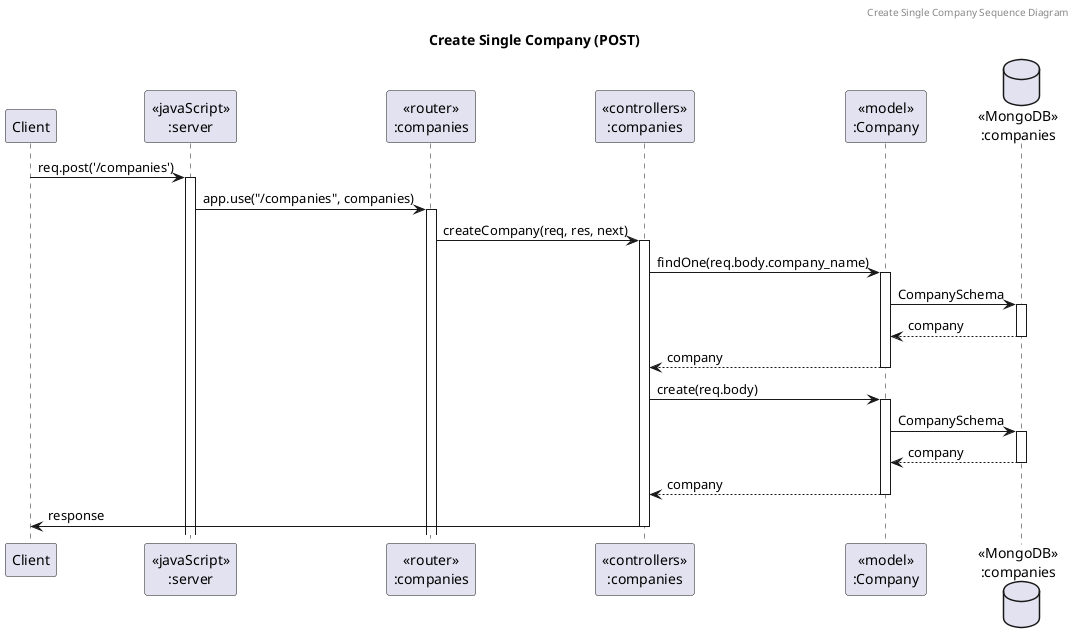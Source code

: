 @startuml Create Single Company (POST)

header Create Single Company Sequence Diagram
title "Create Single Company (POST)"

participant "Client" as client
participant "<<javaScript>>\n:server" as server
participant "<<router>>\n:companies" as routerCompanies
participant "<<controllers>>\n:companies" as controllersCompanies
participant "<<model>>\n:Company" as modelCompanies
database "<<MongoDB>>\n:companies" as CompaniesDatabase

client -> server ++:req.post('/companies')
server -> routerCompanies ++:app.use("/companies", companies)
routerCompanies -> controllersCompanies ++:createCompany(req, res, next)
controllersCompanies -> modelCompanies ++:findOne(req.body.company_name)
modelCompanies -> CompaniesDatabase ++: CompanySchema
CompaniesDatabase --> modelCompanies --: company
controllersCompanies <-- modelCompanies --: company
controllersCompanies -> modelCompanies ++:create(req.body)
modelCompanies -> CompaniesDatabase ++: CompanySchema
CompaniesDatabase --> modelCompanies --: company
controllersCompanies <-- modelCompanies --: company
controllersCompanies -> client --: response

@enduml